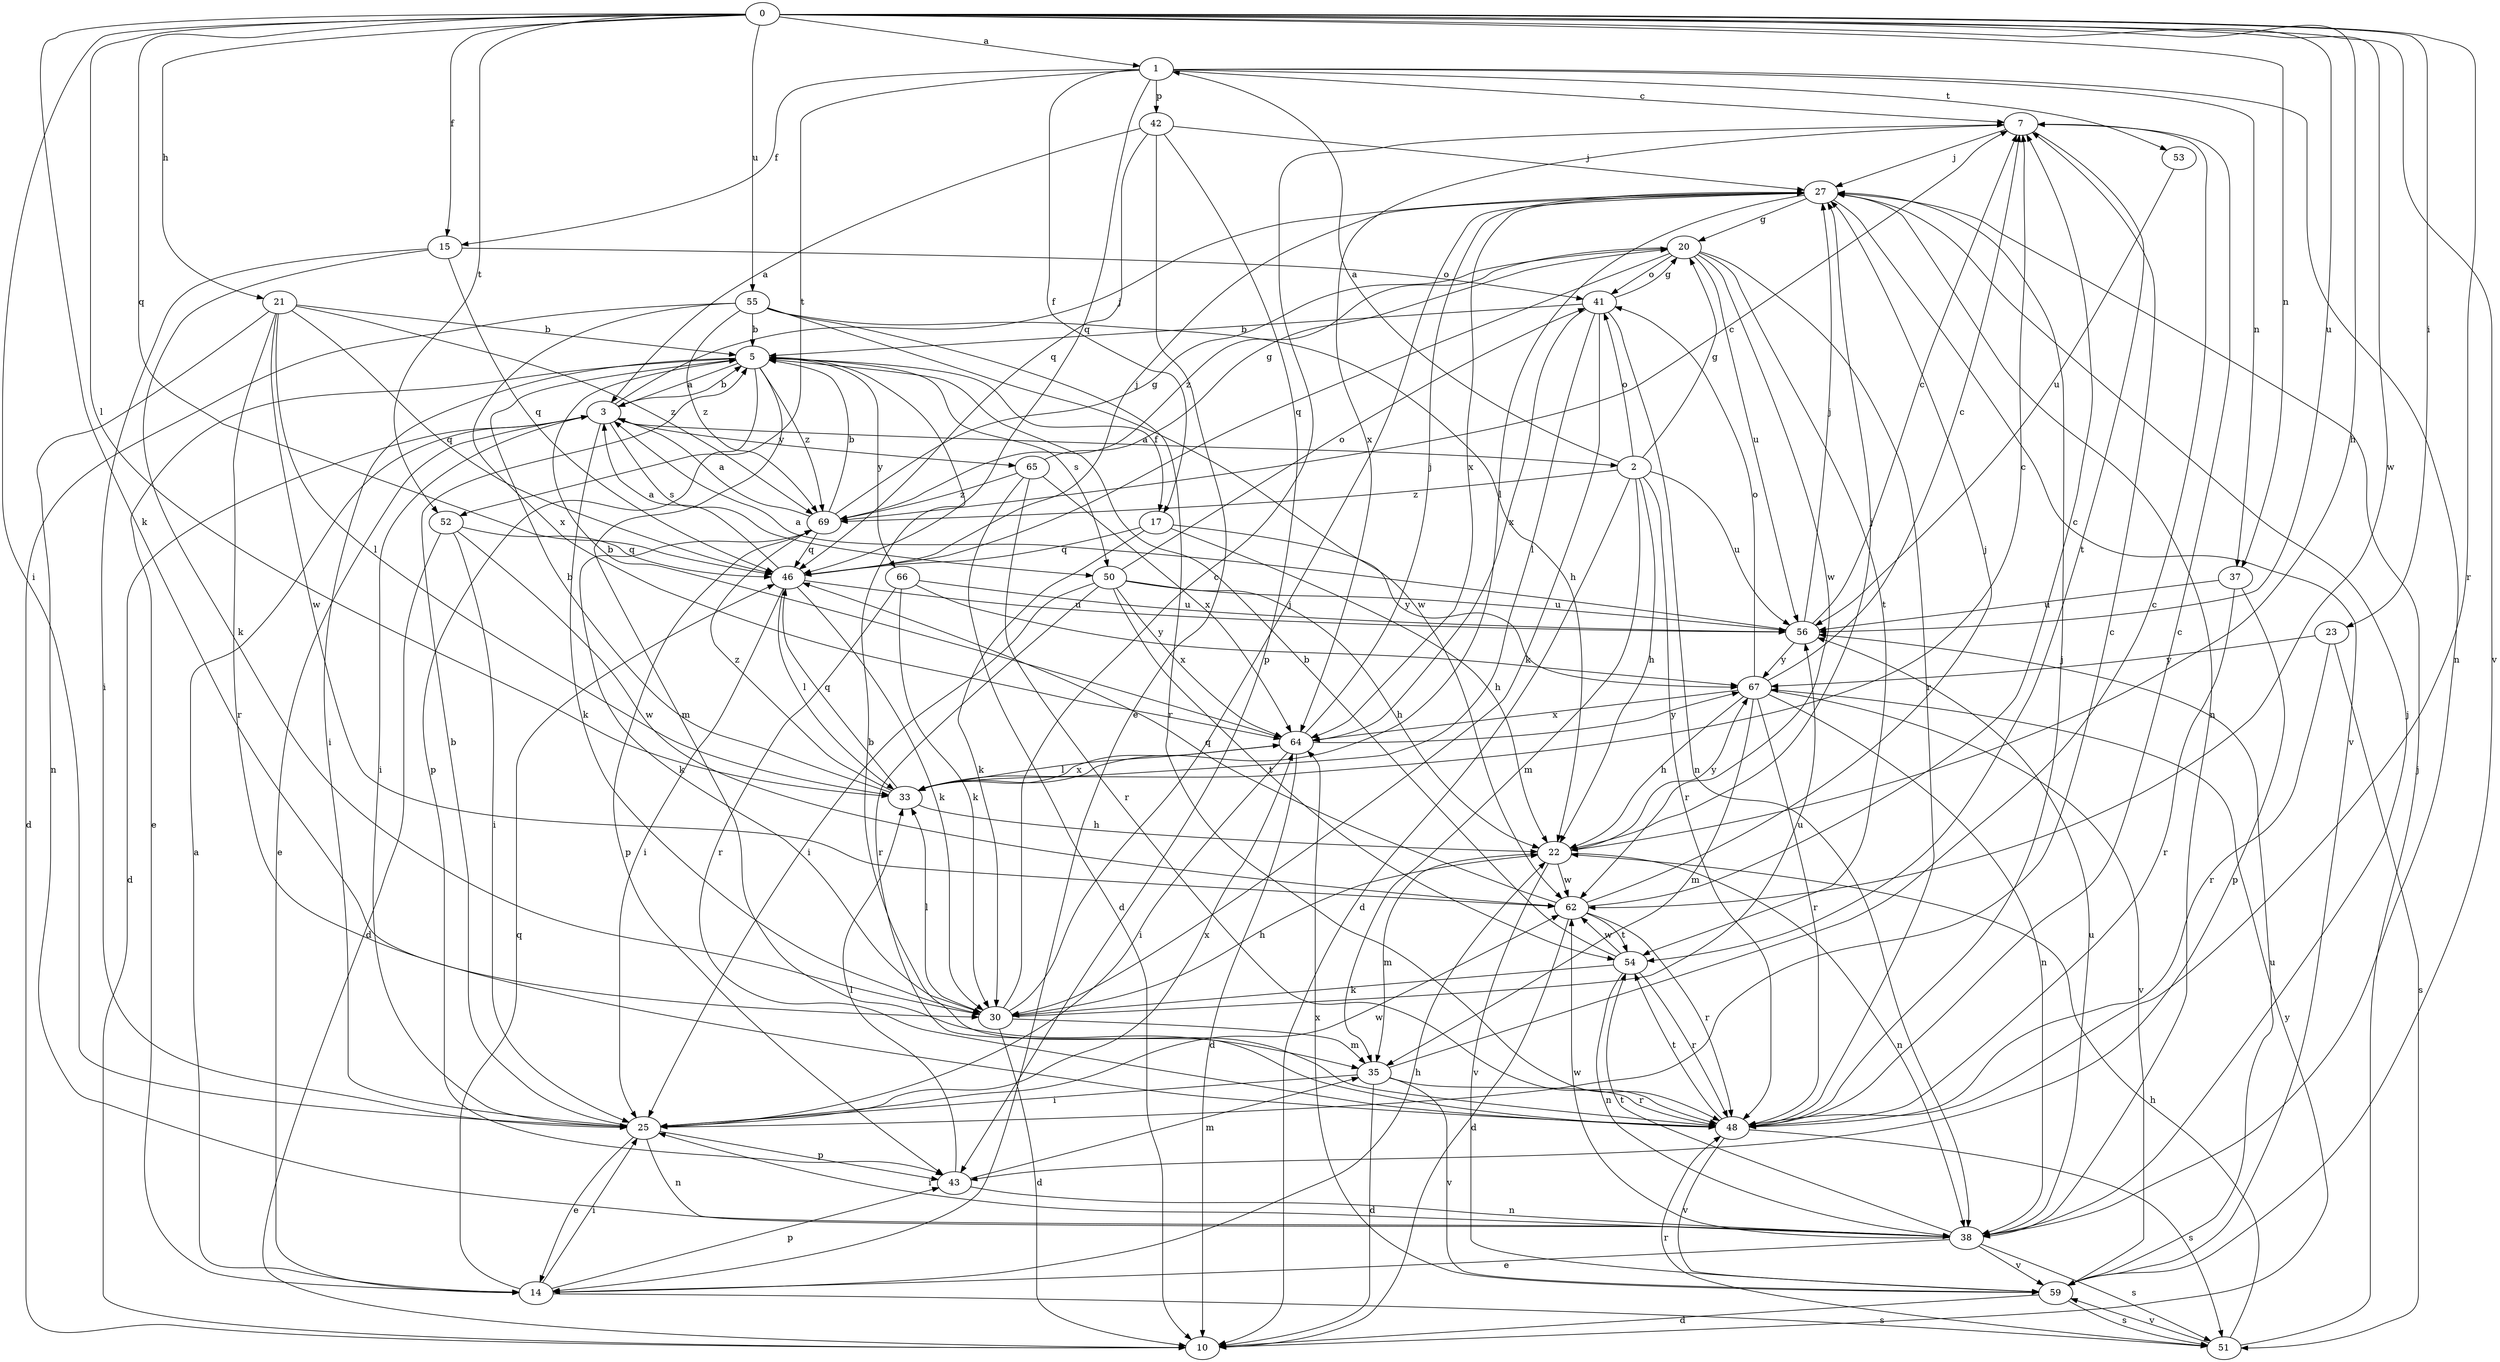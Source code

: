 strict digraph  {
0;
1;
2;
3;
5;
7;
10;
14;
15;
17;
20;
21;
22;
23;
25;
27;
30;
33;
35;
37;
38;
41;
42;
43;
46;
48;
50;
51;
52;
53;
54;
55;
56;
59;
62;
64;
65;
66;
67;
69;
0 -> 1  [label=a];
0 -> 15  [label=f];
0 -> 21  [label=h];
0 -> 22  [label=h];
0 -> 23  [label=i];
0 -> 25  [label=i];
0 -> 30  [label=k];
0 -> 33  [label=l];
0 -> 37  [label=n];
0 -> 46  [label=q];
0 -> 48  [label=r];
0 -> 52  [label=t];
0 -> 55  [label=u];
0 -> 56  [label=u];
0 -> 59  [label=v];
0 -> 62  [label=w];
1 -> 7  [label=c];
1 -> 15  [label=f];
1 -> 17  [label=f];
1 -> 37  [label=n];
1 -> 38  [label=n];
1 -> 42  [label=p];
1 -> 46  [label=q];
1 -> 52  [label=t];
1 -> 53  [label=t];
2 -> 1  [label=a];
2 -> 10  [label=d];
2 -> 20  [label=g];
2 -> 22  [label=h];
2 -> 35  [label=m];
2 -> 41  [label=o];
2 -> 48  [label=r];
2 -> 56  [label=u];
2 -> 69  [label=z];
3 -> 2  [label=a];
3 -> 5  [label=b];
3 -> 10  [label=d];
3 -> 14  [label=e];
3 -> 25  [label=i];
3 -> 27  [label=j];
3 -> 30  [label=k];
3 -> 50  [label=s];
3 -> 65  [label=y];
5 -> 3  [label=a];
5 -> 14  [label=e];
5 -> 17  [label=f];
5 -> 25  [label=i];
5 -> 35  [label=m];
5 -> 43  [label=p];
5 -> 50  [label=s];
5 -> 66  [label=y];
5 -> 69  [label=z];
7 -> 27  [label=j];
7 -> 54  [label=t];
7 -> 64  [label=x];
10 -> 67  [label=y];
14 -> 3  [label=a];
14 -> 22  [label=h];
14 -> 25  [label=i];
14 -> 43  [label=p];
14 -> 46  [label=q];
14 -> 51  [label=s];
15 -> 25  [label=i];
15 -> 30  [label=k];
15 -> 41  [label=o];
15 -> 46  [label=q];
17 -> 22  [label=h];
17 -> 30  [label=k];
17 -> 46  [label=q];
17 -> 67  [label=y];
20 -> 41  [label=o];
20 -> 46  [label=q];
20 -> 48  [label=r];
20 -> 54  [label=t];
20 -> 56  [label=u];
20 -> 62  [label=w];
20 -> 69  [label=z];
21 -> 5  [label=b];
21 -> 33  [label=l];
21 -> 38  [label=n];
21 -> 46  [label=q];
21 -> 48  [label=r];
21 -> 62  [label=w];
21 -> 69  [label=z];
22 -> 27  [label=j];
22 -> 35  [label=m];
22 -> 38  [label=n];
22 -> 59  [label=v];
22 -> 62  [label=w];
22 -> 67  [label=y];
23 -> 48  [label=r];
23 -> 51  [label=s];
23 -> 67  [label=y];
25 -> 5  [label=b];
25 -> 7  [label=c];
25 -> 14  [label=e];
25 -> 38  [label=n];
25 -> 43  [label=p];
25 -> 62  [label=w];
25 -> 64  [label=x];
27 -> 20  [label=g];
27 -> 33  [label=l];
27 -> 38  [label=n];
27 -> 59  [label=v];
27 -> 64  [label=x];
30 -> 7  [label=c];
30 -> 10  [label=d];
30 -> 22  [label=h];
30 -> 27  [label=j];
30 -> 33  [label=l];
30 -> 35  [label=m];
30 -> 56  [label=u];
33 -> 5  [label=b];
33 -> 7  [label=c];
33 -> 22  [label=h];
33 -> 46  [label=q];
33 -> 64  [label=x];
33 -> 69  [label=z];
35 -> 7  [label=c];
35 -> 10  [label=d];
35 -> 25  [label=i];
35 -> 48  [label=r];
35 -> 59  [label=v];
37 -> 43  [label=p];
37 -> 48  [label=r];
37 -> 56  [label=u];
38 -> 14  [label=e];
38 -> 25  [label=i];
38 -> 27  [label=j];
38 -> 51  [label=s];
38 -> 54  [label=t];
38 -> 56  [label=u];
38 -> 59  [label=v];
38 -> 62  [label=w];
41 -> 5  [label=b];
41 -> 20  [label=g];
41 -> 30  [label=k];
41 -> 33  [label=l];
41 -> 38  [label=n];
41 -> 64  [label=x];
42 -> 3  [label=a];
42 -> 14  [label=e];
42 -> 27  [label=j];
42 -> 43  [label=p];
42 -> 46  [label=q];
43 -> 33  [label=l];
43 -> 35  [label=m];
43 -> 38  [label=n];
46 -> 3  [label=a];
46 -> 25  [label=i];
46 -> 27  [label=j];
46 -> 30  [label=k];
46 -> 33  [label=l];
46 -> 56  [label=u];
48 -> 5  [label=b];
48 -> 7  [label=c];
48 -> 27  [label=j];
48 -> 51  [label=s];
48 -> 54  [label=t];
48 -> 59  [label=v];
50 -> 22  [label=h];
50 -> 25  [label=i];
50 -> 41  [label=o];
50 -> 48  [label=r];
50 -> 54  [label=t];
50 -> 56  [label=u];
50 -> 64  [label=x];
51 -> 22  [label=h];
51 -> 27  [label=j];
51 -> 48  [label=r];
51 -> 59  [label=v];
52 -> 10  [label=d];
52 -> 25  [label=i];
52 -> 46  [label=q];
52 -> 62  [label=w];
53 -> 56  [label=u];
54 -> 5  [label=b];
54 -> 30  [label=k];
54 -> 38  [label=n];
54 -> 48  [label=r];
54 -> 62  [label=w];
55 -> 5  [label=b];
55 -> 10  [label=d];
55 -> 22  [label=h];
55 -> 48  [label=r];
55 -> 62  [label=w];
55 -> 64  [label=x];
55 -> 69  [label=z];
56 -> 3  [label=a];
56 -> 7  [label=c];
56 -> 27  [label=j];
56 -> 67  [label=y];
59 -> 10  [label=d];
59 -> 51  [label=s];
59 -> 56  [label=u];
59 -> 64  [label=x];
62 -> 7  [label=c];
62 -> 10  [label=d];
62 -> 27  [label=j];
62 -> 46  [label=q];
62 -> 48  [label=r];
62 -> 54  [label=t];
64 -> 5  [label=b];
64 -> 10  [label=d];
64 -> 25  [label=i];
64 -> 27  [label=j];
64 -> 33  [label=l];
64 -> 67  [label=y];
65 -> 10  [label=d];
65 -> 20  [label=g];
65 -> 48  [label=r];
65 -> 64  [label=x];
65 -> 69  [label=z];
66 -> 30  [label=k];
66 -> 48  [label=r];
66 -> 56  [label=u];
66 -> 67  [label=y];
67 -> 7  [label=c];
67 -> 22  [label=h];
67 -> 35  [label=m];
67 -> 38  [label=n];
67 -> 41  [label=o];
67 -> 48  [label=r];
67 -> 59  [label=v];
67 -> 64  [label=x];
69 -> 3  [label=a];
69 -> 5  [label=b];
69 -> 7  [label=c];
69 -> 20  [label=g];
69 -> 30  [label=k];
69 -> 43  [label=p];
69 -> 46  [label=q];
}
